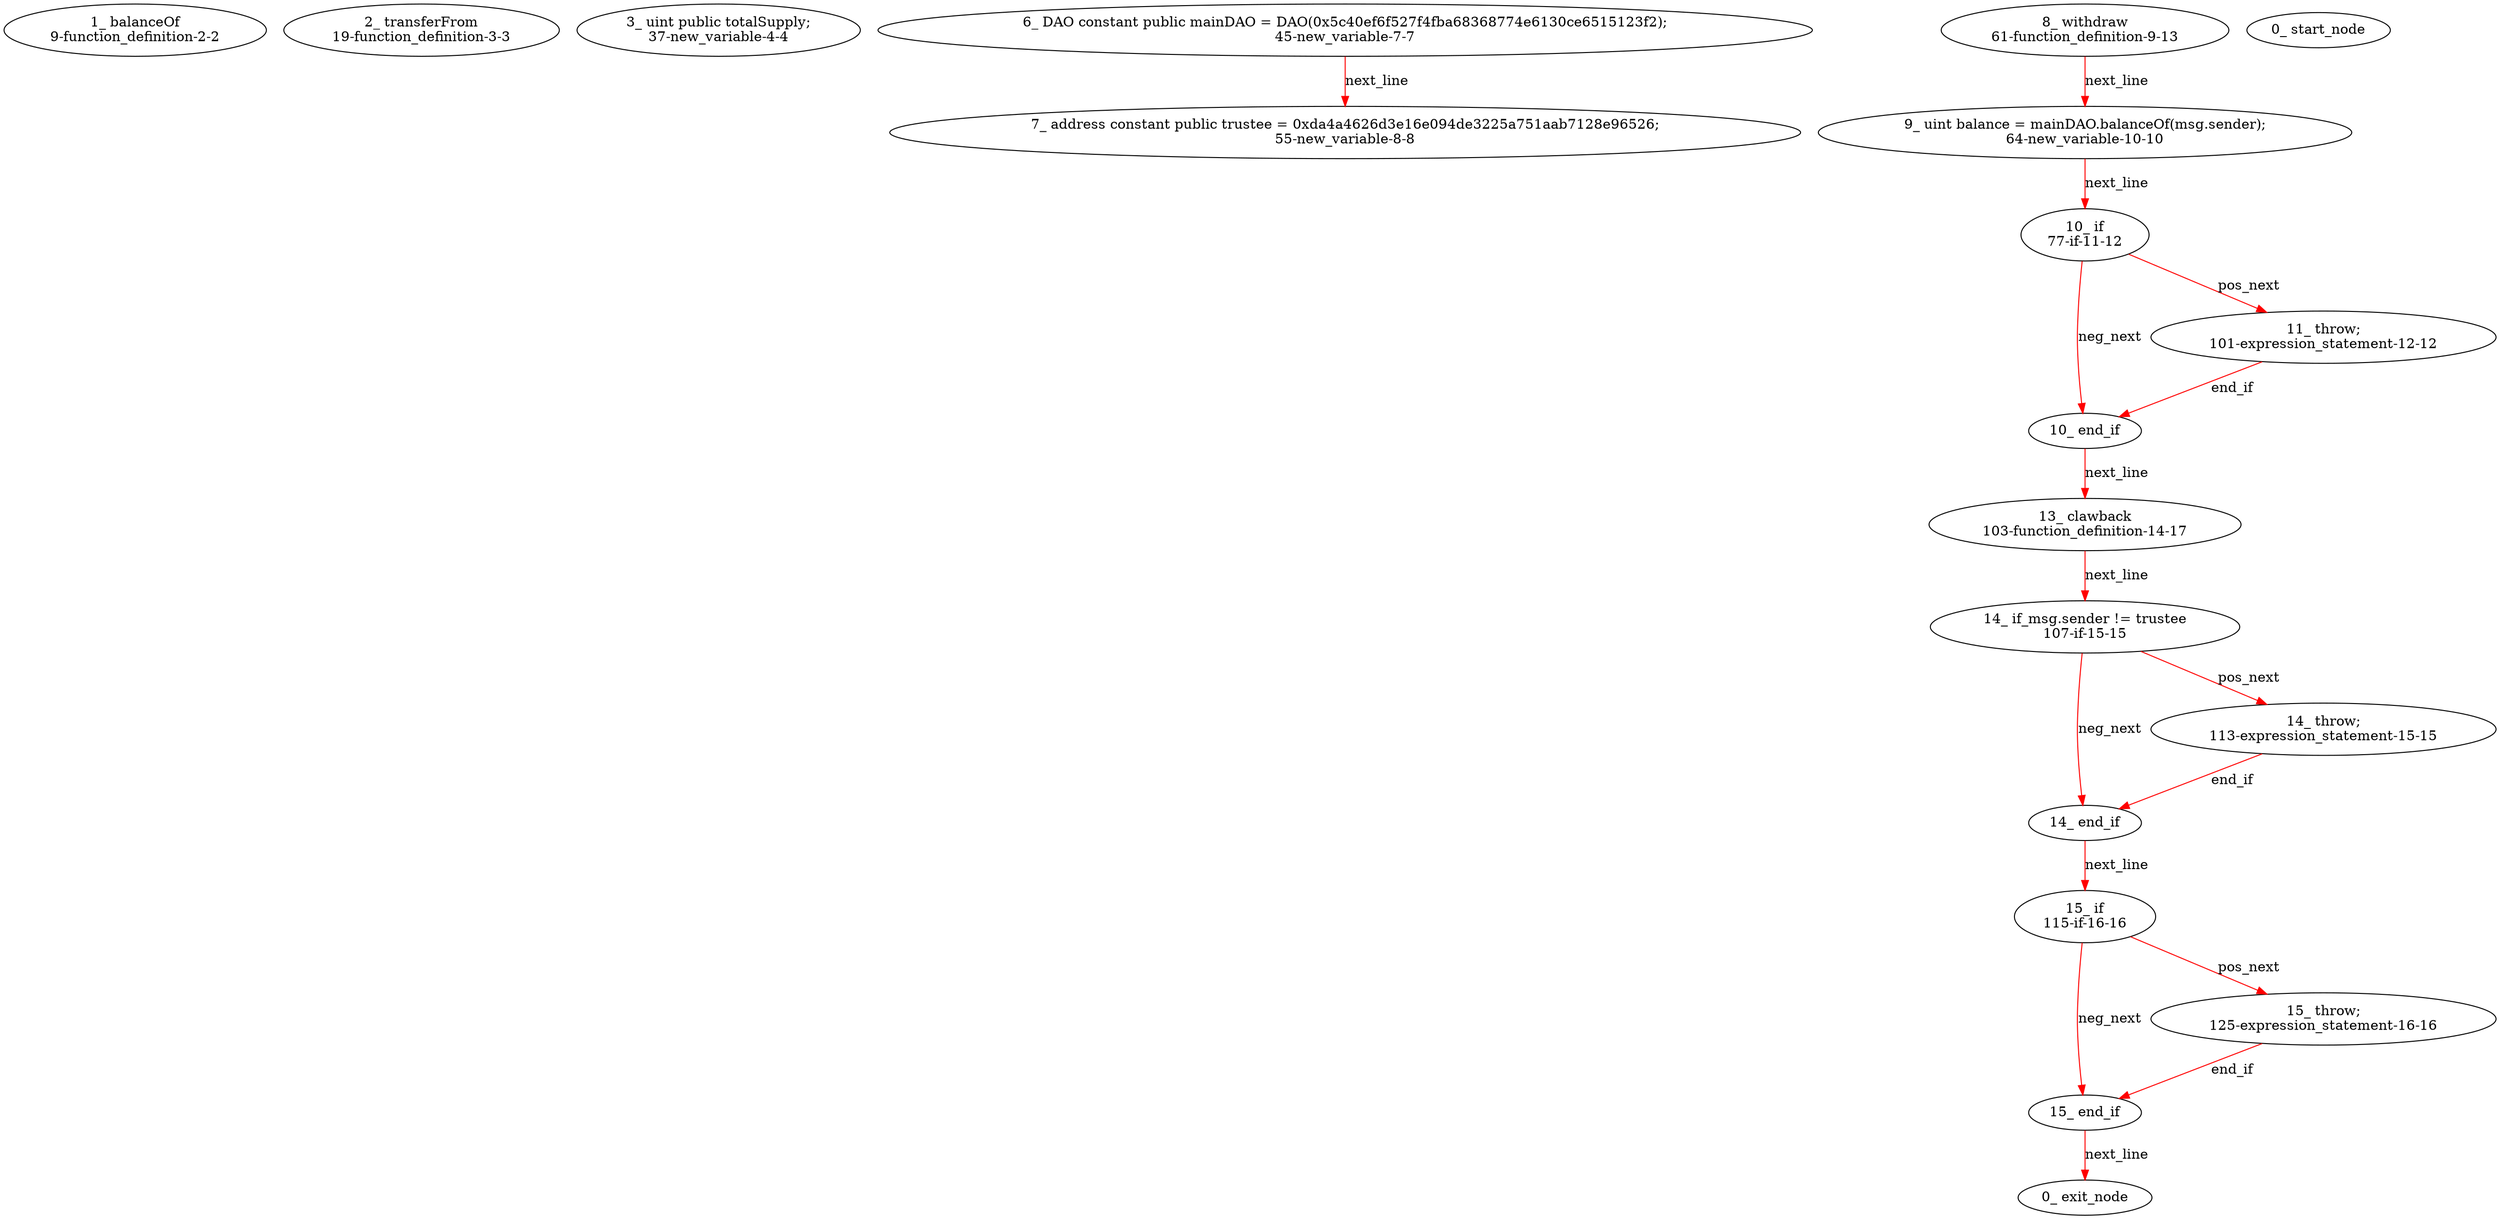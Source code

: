 digraph  {
9 [label="1_ balanceOf\n9-function_definition-2-2", type_label=function_definition];
19 [label="2_ transferFrom\n19-function_definition-3-3", type_label=function_definition];
37 [label="3_ uint public totalSupply;\n37-new_variable-4-4", type_label=new_variable];
45 [label="6_ DAO constant public mainDAO = DAO(0x5c40ef6f527f4fba68368774e6130ce6515123f2);\n45-new_variable-7-7", type_label=new_variable];
55 [label="7_ address constant public trustee = 0xda4a4626d3e16e094de3225a751aab7128e96526;\n55-new_variable-8-8", type_label=new_variable];
61 [label="8_ withdraw\n61-function_definition-9-13", type_label=function_definition];
64 [label="9_ uint balance = mainDAO.balanceOf(msg.sender);\n64-new_variable-10-10", type_label=new_variable];
77 [label="10_ if\n77-if-11-12", type_label=if];
199 [label="10_ end_if", type_label=end_if];
101 [label="11_ throw;\n101-expression_statement-12-12", type_label=expression_statement];
103 [label="13_ clawback\n103-function_definition-14-17", type_label=function_definition];
107 [label="14_ if_msg.sender != trustee\n107-if-15-15", type_label=if];
229 [label="14_ end_if", type_label=end_if];
113 [label="14_ throw;\n113-expression_statement-15-15", type_label=expression_statement];
115 [label="15_ if\n115-if-16-16", type_label=if];
237 [label="15_ end_if", type_label=end_if];
125 [label="15_ throw;\n125-expression_statement-16-16", type_label=expression_statement];
1 [label="0_ start_node", type_label=start];
2 [label="0_ exit_node", type_label=exit];
45 -> 55  [color=red, controlflow_type=next_line, edge_type=CFG_edge, key=0, label=next_line];
61 -> 64  [color=red, controlflow_type=next_line, edge_type=CFG_edge, key=0, label=next_line];
64 -> 77  [color=red, controlflow_type=next_line, edge_type=CFG_edge, key=0, label=next_line];
77 -> 101  [color=red, controlflow_type=pos_next, edge_type=CFG_edge, key=0, label=pos_next];
77 -> 199  [color=red, controlflow_type=neg_next, edge_type=CFG_edge, key=0, label=neg_next];
199 -> 103  [color=red, controlflow_type=next_line, edge_type=CFG_edge, key=0, label=next_line];
101 -> 199  [color=red, controlflow_type=end_if, edge_type=CFG_edge, key=0, label=end_if];
103 -> 107  [color=red, controlflow_type=next_line, edge_type=CFG_edge, key=0, label=next_line];
107 -> 113  [color=red, controlflow_type=pos_next, edge_type=CFG_edge, key=0, label=pos_next];
107 -> 229  [color=red, controlflow_type=neg_next, edge_type=CFG_edge, key=0, label=neg_next];
229 -> 115  [color=red, controlflow_type=next_line, edge_type=CFG_edge, key=0, label=next_line];
113 -> 229  [color=red, controlflow_type=end_if, edge_type=CFG_edge, key=0, label=end_if];
115 -> 125  [color=red, controlflow_type=pos_next, edge_type=CFG_edge, key=0, label=pos_next];
115 -> 237  [color=red, controlflow_type=neg_next, edge_type=CFG_edge, key=0, label=neg_next];
237 -> 2  [color=red, controlflow_type=next_line, edge_type=CFG_edge, key=0, label=next_line];
125 -> 237  [color=red, controlflow_type=end_if, edge_type=CFG_edge, key=0, label=end_if];
}
